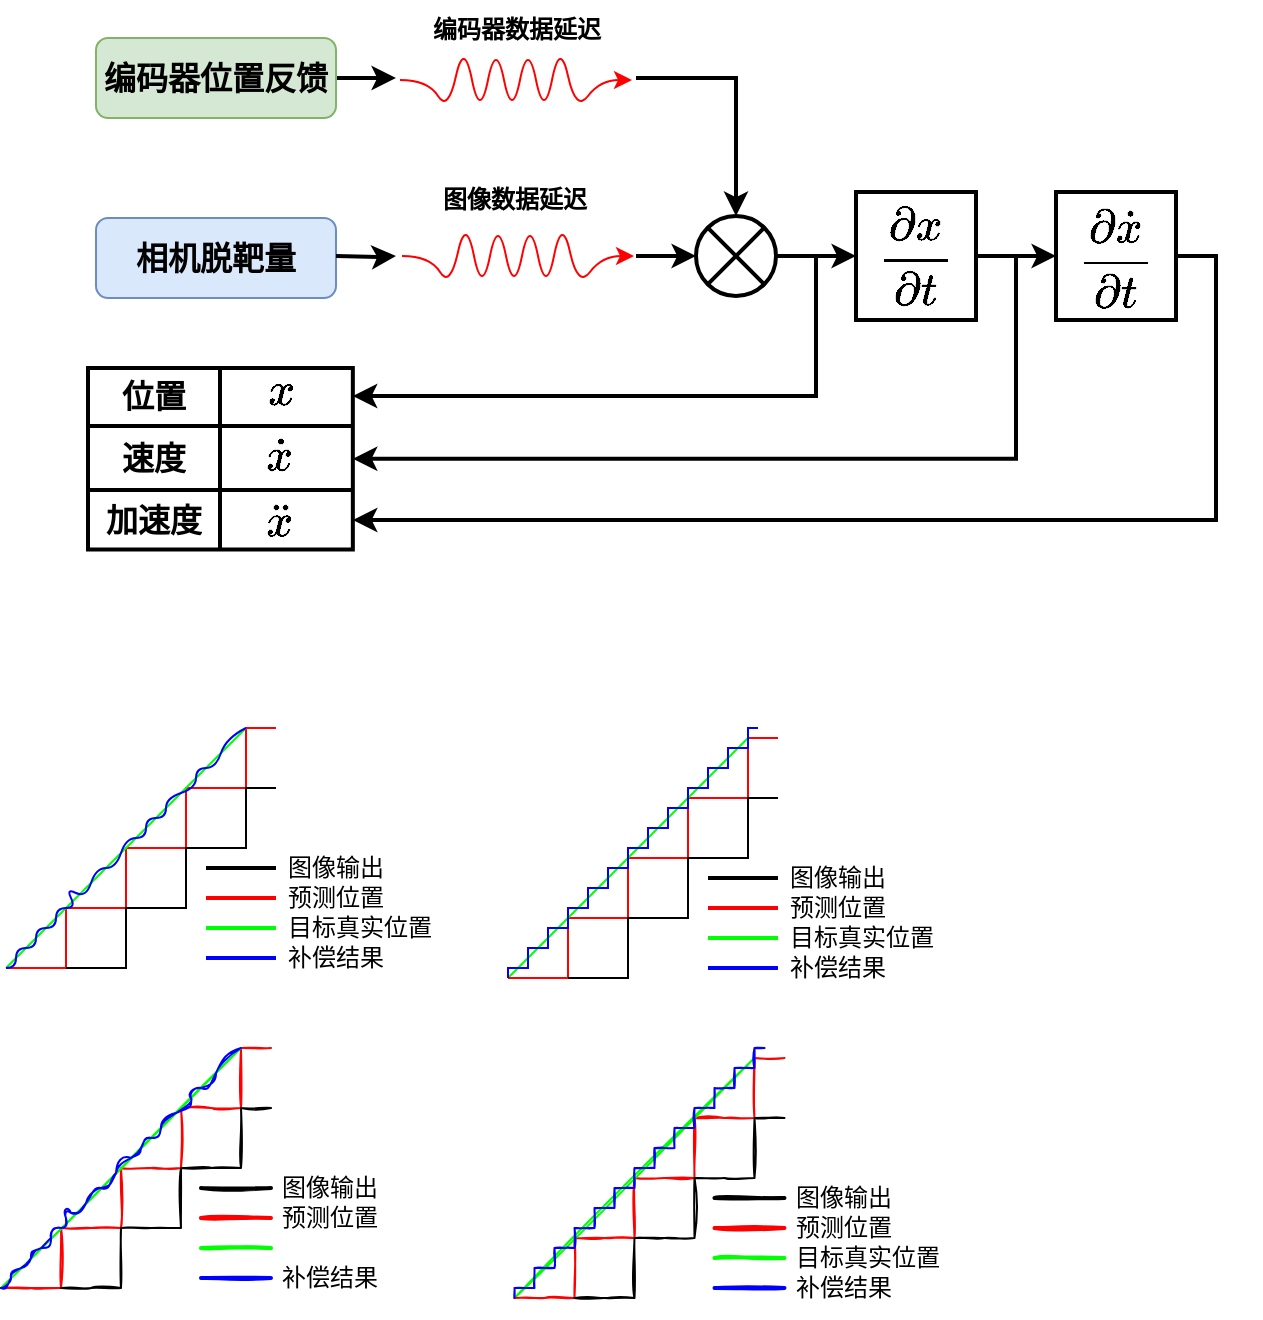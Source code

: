 <mxfile version="20.2.7" type="github" pages="2">
  <diagram id="kPWaynz6aoJH5VI-K3gA" name="第 1 页">
    <mxGraphModel dx="471" dy="319" grid="1" gridSize="5" guides="1" tooltips="1" connect="1" arrows="1" fold="1" page="1" pageScale="1" pageWidth="1169" pageHeight="827" math="1" shadow="0">
      <root>
        <mxCell id="0" />
        <mxCell id="1" parent="0" />
        <mxCell id="ETjB2wZACqDURuIevtS6-14" value="" style="verticalLabelPosition=bottom;verticalAlign=top;html=1;shape=mxgraph.flowchart.or;strokeColor=default;strokeWidth=2;" parent="1" vertex="1">
          <mxGeometry x="440" y="244" width="40" height="40" as="geometry" />
        </mxCell>
        <mxCell id="ETjB2wZACqDURuIevtS6-5" value="" style="edgeStyle=orthogonalEdgeStyle;rounded=0;orthogonalLoop=1;jettySize=auto;html=1;strokeWidth=2;exitX=1;exitY=0.5;exitDx=0;exitDy=0;" parent="1" source="ETjB2wZACqDURuIevtS6-1" edge="1">
          <mxGeometry relative="1" as="geometry">
            <mxPoint x="290" y="175" as="targetPoint" />
            <Array as="points">
              <mxPoint x="275" y="175" />
              <mxPoint x="275" y="175" />
            </Array>
          </mxGeometry>
        </mxCell>
        <mxCell id="ETjB2wZACqDURuIevtS6-1" value="编码器位置反馈" style="rounded=1;whiteSpace=wrap;html=1;fillColor=#d5e8d4;strokeColor=#82b366;fontStyle=1;fontSize=16;" parent="1" vertex="1">
          <mxGeometry x="140" y="155" width="120" height="40" as="geometry" />
        </mxCell>
        <mxCell id="ETjB2wZACqDURuIevtS6-3" value="相机脱靶量" style="rounded=1;whiteSpace=wrap;html=1;fillColor=#dae8fc;strokeColor=#6c8ebf;fontStyle=1;fontSize=16;" parent="1" vertex="1">
          <mxGeometry x="140" y="245" width="120" height="40" as="geometry" />
        </mxCell>
        <mxCell id="ETjB2wZACqDURuIevtS6-13" style="edgeStyle=orthogonalEdgeStyle;rounded=0;orthogonalLoop=1;jettySize=auto;html=1;exitX=1;exitY=0.5;exitDx=0;exitDy=0;entryX=0.5;entryY=0;entryDx=0;entryDy=0;entryPerimeter=0;strokeWidth=2;" parent="1" source="ETjB2wZACqDURuIevtS6-4" target="ETjB2wZACqDURuIevtS6-14" edge="1">
          <mxGeometry relative="1" as="geometry">
            <mxPoint x="487" y="250" as="targetPoint" />
          </mxGeometry>
        </mxCell>
        <mxCell id="ETjB2wZACqDURuIevtS6-4" value="" style="rounded=1;whiteSpace=wrap;html=1;strokeColor=none;" parent="1" vertex="1">
          <mxGeometry x="290" y="145" width="120" height="60" as="geometry" />
        </mxCell>
        <mxCell id="ETjB2wZACqDURuIevtS6-8" value="" style="curved=1;endArrow=classic;html=1;rounded=0;strokeColor=#FF0000;" parent="1" edge="1">
          <mxGeometry width="50" height="50" relative="1" as="geometry">
            <mxPoint x="292" y="176" as="sourcePoint" />
            <mxPoint x="408" y="176" as="targetPoint" />
            <Array as="points">
              <mxPoint x="306" y="176" />
              <mxPoint x="316" y="192" />
              <mxPoint x="324" y="156" />
              <mxPoint x="332" y="196" />
              <mxPoint x="340" y="156" />
              <mxPoint x="348" y="196" />
              <mxPoint x="356" y="156" />
              <mxPoint x="364" y="196" />
              <mxPoint x="372" y="156" />
              <mxPoint x="380" y="192" />
              <mxPoint x="392" y="176" />
            </Array>
          </mxGeometry>
        </mxCell>
        <mxCell id="ETjB2wZACqDURuIevtS6-10" value="" style="edgeStyle=orthogonalEdgeStyle;rounded=0;orthogonalLoop=1;jettySize=auto;html=1;strokeWidth=2;" parent="1" target="ETjB2wZACqDURuIevtS6-11" edge="1">
          <mxGeometry relative="1" as="geometry">
            <mxPoint x="260" y="264" as="sourcePoint" />
          </mxGeometry>
        </mxCell>
        <mxCell id="ETjB2wZACqDURuIevtS6-17" style="edgeStyle=orthogonalEdgeStyle;rounded=0;orthogonalLoop=1;jettySize=auto;html=1;exitX=1;exitY=0.5;exitDx=0;exitDy=0;entryX=0;entryY=0.5;entryDx=0;entryDy=0;entryPerimeter=0;strokeWidth=2;" parent="1" source="ETjB2wZACqDURuIevtS6-11" target="ETjB2wZACqDURuIevtS6-14" edge="1">
          <mxGeometry relative="1" as="geometry" />
        </mxCell>
        <mxCell id="ETjB2wZACqDURuIevtS6-11" value="" style="rounded=1;whiteSpace=wrap;html=1;strokeColor=none;" parent="1" vertex="1">
          <mxGeometry x="290" y="234" width="120" height="60" as="geometry" />
        </mxCell>
        <mxCell id="ETjB2wZACqDURuIevtS6-9" value="" style="curved=1;endArrow=classic;html=1;rounded=0;strokeColor=#FF0000;" parent="1" edge="1">
          <mxGeometry width="50" height="50" relative="1" as="geometry">
            <mxPoint x="293.0" y="264" as="sourcePoint" />
            <mxPoint x="409" y="264" as="targetPoint" />
            <Array as="points">
              <mxPoint x="307" y="264" />
              <mxPoint x="317" y="280" />
              <mxPoint x="325" y="244" />
              <mxPoint x="333" y="284" />
              <mxPoint x="341" y="244" />
              <mxPoint x="349" y="284" />
              <mxPoint x="357" y="244" />
              <mxPoint x="365" y="284" />
              <mxPoint x="373" y="244" />
              <mxPoint x="381" y="280" />
              <mxPoint x="393" y="264" />
            </Array>
          </mxGeometry>
        </mxCell>
        <mxCell id="ETjB2wZACqDURuIevtS6-23" value="" style="edgeStyle=orthogonalEdgeStyle;rounded=0;orthogonalLoop=1;jettySize=auto;html=1;fontFamily=微软雅黑;strokeWidth=2;" parent="1" source="ETjB2wZACqDURuIevtS6-14" target="ETjB2wZACqDURuIevtS6-22" edge="1">
          <mxGeometry relative="1" as="geometry" />
        </mxCell>
        <mxCell id="ETjB2wZACqDURuIevtS6-60" style="edgeStyle=orthogonalEdgeStyle;rounded=0;orthogonalLoop=1;jettySize=auto;html=1;exitX=1;exitY=0.5;exitDx=0;exitDy=0;exitPerimeter=0;entryX=1;entryY=0.5;entryDx=0;entryDy=0;fontFamily=微软雅黑;fontSize=23;strokeWidth=2;" parent="1" source="ETjB2wZACqDURuIevtS6-14" target="ETjB2wZACqDURuIevtS6-25" edge="1">
          <mxGeometry relative="1" as="geometry">
            <Array as="points">
              <mxPoint x="500" y="264" />
              <mxPoint x="500" y="334" />
              <mxPoint x="268" y="334" />
            </Array>
          </mxGeometry>
        </mxCell>
        <mxCell id="ETjB2wZACqDURuIevtS6-19" value="编码器数据延迟" style="text;html=1;resizable=0;autosize=1;align=center;verticalAlign=middle;points=[];fillColor=none;strokeColor=none;rounded=0;fontFamily=微软雅黑;fontStyle=1" parent="1" vertex="1">
          <mxGeometry x="297.5" y="136" width="105" height="30" as="geometry" />
        </mxCell>
        <mxCell id="ETjB2wZACqDURuIevtS6-21" value="图像数据延迟" style="text;html=1;resizable=0;autosize=1;align=center;verticalAlign=middle;points=[];fillColor=none;strokeColor=none;rounded=0;fontFamily=微软雅黑;fontStyle=1" parent="1" vertex="1">
          <mxGeometry x="301" y="221" width="95" height="30" as="geometry" />
        </mxCell>
        <mxCell id="ETjB2wZACqDURuIevtS6-43" value="" style="edgeStyle=orthogonalEdgeStyle;rounded=0;orthogonalLoop=1;jettySize=auto;html=1;fontFamily=微软雅黑;fontSize=23;strokeWidth=2;" parent="1" source="ETjB2wZACqDURuIevtS6-22" target="ETjB2wZACqDURuIevtS6-42" edge="1">
          <mxGeometry relative="1" as="geometry" />
        </mxCell>
        <mxCell id="ETjB2wZACqDURuIevtS6-61" style="edgeStyle=orthogonalEdgeStyle;rounded=0;orthogonalLoop=1;jettySize=auto;html=1;exitX=1;exitY=0.5;exitDx=0;exitDy=0;fontFamily=微软雅黑;fontSize=23;strokeWidth=2;entryX=1;entryY=0.5;entryDx=0;entryDy=0;" parent="1" source="ETjB2wZACqDURuIevtS6-22" target="ETjB2wZACqDURuIevtS6-24" edge="1">
          <mxGeometry relative="1" as="geometry">
            <mxPoint x="310" y="360" as="targetPoint" />
            <Array as="points">
              <mxPoint x="600" y="264" />
              <mxPoint x="600" y="365" />
            </Array>
          </mxGeometry>
        </mxCell>
        <mxCell id="ETjB2wZACqDURuIevtS6-22" value="\[\frac{{\partial x}}{{\partial t}}\]" style="whiteSpace=wrap;html=1;verticalAlign=middle;fontSize=23;fontFamily=Times New Roman;fontStyle=1;strokeWidth=2;" parent="1" vertex="1">
          <mxGeometry x="520" y="232" width="60" height="64" as="geometry" />
        </mxCell>
        <mxCell id="ETjB2wZACqDURuIevtS6-58" style="edgeStyle=orthogonalEdgeStyle;rounded=0;orthogonalLoop=1;jettySize=auto;html=1;exitX=1;exitY=0.5;exitDx=0;exitDy=0;fontFamily=微软雅黑;fontSize=23;strokeWidth=2;entryX=1;entryY=0.5;entryDx=0;entryDy=0;" parent="1" source="ETjB2wZACqDURuIevtS6-42" target="ETjB2wZACqDURuIevtS6-33" edge="1">
          <mxGeometry relative="1" as="geometry">
            <mxPoint x="365" y="470" as="targetPoint" />
          </mxGeometry>
        </mxCell>
        <mxCell id="ETjB2wZACqDURuIevtS6-42" value="\[\frac{{\partial \dot x}}{{\partial t}}\]" style="rounded=0;whiteSpace=wrap;html=1;fontSize=23;fontFamily=Times New Roman;fontStyle=1;strokeWidth=2;" parent="1" vertex="1">
          <mxGeometry x="620" y="232" width="60" height="64" as="geometry" />
        </mxCell>
        <mxCell id="ETjB2wZACqDURuIevtS6-63" value="" style="group;strokeWidth=1;strokeColor=none;" parent="1" vertex="1" connectable="0">
          <mxGeometry x="440" y="244" width="40" height="40" as="geometry" />
        </mxCell>
        <mxCell id="ETjB2wZACqDURuIevtS6-15" value="" style="shape=image;html=1;verticalAlign=top;verticalLabelPosition=bottom;labelBackgroundColor=#ffffff;imageAspect=0;aspect=fixed;image=https://cdn3.iconfinder.com/data/icons/user-interface-169/32/plus-128.png;strokeColor=default;" parent="ETjB2wZACqDURuIevtS6-63" vertex="1">
          <mxGeometry x="10" width="20" height="20" as="geometry" />
        </mxCell>
        <mxCell id="ETjB2wZACqDURuIevtS6-16" value="" style="shape=image;html=1;verticalAlign=top;verticalLabelPosition=bottom;labelBackgroundColor=#ffffff;imageAspect=0;aspect=fixed;image=https://cdn3.iconfinder.com/data/icons/user-interface-169/32/plus-128.png;strokeColor=default;" parent="ETjB2wZACqDURuIevtS6-63" vertex="1">
          <mxGeometry y="10" width="20" height="20" as="geometry" />
        </mxCell>
        <mxCell id="ETjB2wZACqDURuIevtS6-24" value="" style="shape=table;whiteSpace=wrap;startSize=0;container=1;collapsible=0;childLayout=tableLayout;fontFamily=微软雅黑;fontSize=16;strokeColor=default;html=1;strokeWidth=2;" parent="1" vertex="1">
          <mxGeometry x="136" y="319.995" width="132.427" height="90.728" as="geometry" />
        </mxCell>
        <mxCell id="ETjB2wZACqDURuIevtS6-25" value="" style="shape=tableRow;horizontal=0;startSize=0;swimlaneHead=0;swimlaneBody=0;top=0;left=0;bottom=0;right=0;collapsible=0;dropTarget=0;fillColor=none;points=[[0,0.5],[1,0.5]];portConstraint=eastwest;fontFamily=Times New Roman;fontSize=23;strokeColor=default;" parent="ETjB2wZACqDURuIevtS6-24" vertex="1">
          <mxGeometry width="132.427" height="29" as="geometry" />
        </mxCell>
        <mxCell id="ETjB2wZACqDURuIevtS6-26" value="位置" style="shape=partialRectangle;html=1;whiteSpace=wrap;connectable=0;fillColor=none;top=0;left=0;bottom=0;right=0;overflow=hidden;fontFamily=Times New Roman;fontSize=16;strokeColor=default;fontStyle=1" parent="ETjB2wZACqDURuIevtS6-25" vertex="1">
          <mxGeometry width="66" height="29" as="geometry">
            <mxRectangle width="66" height="29" as="alternateBounds" />
          </mxGeometry>
        </mxCell>
        <mxCell id="ETjB2wZACqDURuIevtS6-27" value="" style="shape=partialRectangle;html=1;whiteSpace=wrap;connectable=0;fillColor=none;top=0;left=0;bottom=0;right=0;overflow=hidden;fontFamily=Times New Roman;fontSize=16;strokeColor=default;verticalAlign=middle;labelPosition=center;verticalLabelPosition=middle;align=center;" parent="ETjB2wZACqDURuIevtS6-25" vertex="1">
          <mxGeometry x="66" width="66" height="29" as="geometry">
            <mxRectangle width="66" height="29" as="alternateBounds" />
          </mxGeometry>
        </mxCell>
        <mxCell id="ETjB2wZACqDURuIevtS6-29" value="" style="shape=tableRow;horizontal=0;startSize=0;swimlaneHead=0;swimlaneBody=0;top=0;left=0;bottom=0;right=0;collapsible=0;dropTarget=0;fillColor=none;points=[[0,0.5],[1,0.5]];portConstraint=eastwest;fontFamily=Times New Roman;fontSize=23;strokeColor=default;" parent="ETjB2wZACqDURuIevtS6-24" vertex="1">
          <mxGeometry y="29" width="132.427" height="32" as="geometry" />
        </mxCell>
        <mxCell id="ETjB2wZACqDURuIevtS6-30" value="&lt;b&gt;速度&lt;/b&gt;" style="shape=partialRectangle;html=1;whiteSpace=wrap;connectable=0;fillColor=none;top=0;left=0;bottom=0;right=0;overflow=hidden;fontFamily=Times New Roman;fontSize=16;strokeColor=default;" parent="ETjB2wZACqDURuIevtS6-29" vertex="1">
          <mxGeometry width="66" height="32" as="geometry">
            <mxRectangle width="66" height="32" as="alternateBounds" />
          </mxGeometry>
        </mxCell>
        <mxCell id="ETjB2wZACqDURuIevtS6-31" value="" style="shape=partialRectangle;html=1;whiteSpace=wrap;connectable=0;fillColor=none;top=0;left=0;bottom=0;right=0;overflow=hidden;fontFamily=Times New Roman;fontSize=23;strokeColor=default;" parent="ETjB2wZACqDURuIevtS6-29" vertex="1">
          <mxGeometry x="66" width="66" height="32" as="geometry">
            <mxRectangle width="66" height="32" as="alternateBounds" />
          </mxGeometry>
        </mxCell>
        <mxCell id="ETjB2wZACqDURuIevtS6-33" value="" style="shape=tableRow;horizontal=0;startSize=0;swimlaneHead=0;swimlaneBody=0;top=0;left=0;bottom=0;right=0;collapsible=0;dropTarget=0;fillColor=none;points=[[0,0.5],[1,0.5]];portConstraint=eastwest;fontFamily=Times New Roman;fontSize=23;strokeColor=default;" parent="ETjB2wZACqDURuIevtS6-24" vertex="1">
          <mxGeometry y="61" width="132.427" height="30" as="geometry" />
        </mxCell>
        <mxCell id="ETjB2wZACqDURuIevtS6-34" value="&lt;b&gt;加速度&lt;/b&gt;" style="shape=partialRectangle;html=1;whiteSpace=wrap;connectable=0;fillColor=none;top=0;left=0;bottom=0;right=0;overflow=hidden;fontFamily=Times New Roman;fontSize=16;strokeColor=default;" parent="ETjB2wZACqDURuIevtS6-33" vertex="1">
          <mxGeometry width="66" height="30" as="geometry">
            <mxRectangle width="66" height="30" as="alternateBounds" />
          </mxGeometry>
        </mxCell>
        <mxCell id="ETjB2wZACqDURuIevtS6-35" value="" style="shape=partialRectangle;html=1;whiteSpace=wrap;connectable=0;fillColor=none;top=0;left=0;bottom=0;right=0;overflow=hidden;fontFamily=Times New Roman;fontSize=23;strokeColor=default;" parent="ETjB2wZACqDURuIevtS6-33" vertex="1">
          <mxGeometry x="66" width="66" height="30" as="geometry">
            <mxRectangle width="66" height="30" as="alternateBounds" />
          </mxGeometry>
        </mxCell>
        <mxCell id="ETjB2wZACqDURuIevtS6-41" value="&lt;span style=&quot;font-family: &amp;quot;Times New Roman&amp;quot;;&quot;&gt;\[\ddot x\]&lt;/span&gt;" style="text;html=1;resizable=0;autosize=1;align=center;verticalAlign=middle;points=[];fillColor=none;strokeColor=none;rounded=0;fontFamily=微软雅黑;fontSize=23;" parent="1" vertex="1">
          <mxGeometry x="175" y="375" width="112" height="41" as="geometry" />
        </mxCell>
        <mxCell id="ETjB2wZACqDURuIevtS6-51" value="&lt;span style=&quot;font-family: &amp;quot;Times New Roman&amp;quot;; font-size: 23px;&quot;&gt;\[\dot x\]&lt;/span&gt;" style="text;html=1;resizable=0;autosize=1;align=center;verticalAlign=middle;points=[];fillColor=none;strokeColor=none;rounded=0;fontFamily=微软雅黑;fontSize=16;" parent="1" vertex="1">
          <mxGeometry x="181" y="343" width="100" height="41" as="geometry" />
        </mxCell>
        <mxCell id="ETjB2wZACqDURuIevtS6-52" value="&lt;span style=&quot;font-family: &amp;quot;Times New Roman&amp;quot;;&quot;&gt;&lt;font style=&quot;font-size: 23px;&quot;&gt;\[x\]&lt;/font&gt;&lt;/span&gt;" style="text;html=1;resizable=0;autosize=1;align=center;verticalAlign=middle;points=[];fillColor=none;strokeColor=none;rounded=0;fontFamily=微软雅黑;fontSize=16;" parent="1" vertex="1">
          <mxGeometry x="202" y="310" width="59" height="41" as="geometry" />
        </mxCell>
        <mxCell id="vC1XYgTzlCAW_7n_ZLrN-1" value="" style="pointerEvents=1;verticalLabelPosition=bottom;shadow=0;dashed=0;align=center;html=1;verticalAlign=top;shape=mxgraph.electrical.waveforms.step_1;strokeColor=#FF0000;" parent="1" vertex="1">
          <mxGeometry x="110" y="590" width="30" height="30" as="geometry" />
        </mxCell>
        <mxCell id="vC1XYgTzlCAW_7n_ZLrN-2" value="" style="pointerEvents=1;verticalLabelPosition=bottom;shadow=0;dashed=0;align=center;html=1;verticalAlign=top;shape=mxgraph.electrical.waveforms.step_1;fillColor=none;strokeColor=#FF0000;" parent="1" vertex="1">
          <mxGeometry x="140" y="560" width="30" height="30" as="geometry" />
        </mxCell>
        <mxCell id="vC1XYgTzlCAW_7n_ZLrN-3" value="" style="pointerEvents=1;verticalLabelPosition=bottom;shadow=0;dashed=0;align=center;html=1;verticalAlign=top;shape=mxgraph.electrical.waveforms.step_1;fillColor=none;strokeColor=#FF0000;" parent="1" vertex="1">
          <mxGeometry x="170" y="530" width="30" height="30" as="geometry" />
        </mxCell>
        <mxCell id="vC1XYgTzlCAW_7n_ZLrN-5" value="" style="pointerEvents=1;verticalLabelPosition=bottom;shadow=0;dashed=0;align=center;html=1;verticalAlign=top;shape=mxgraph.electrical.waveforms.step_1;fillColor=none;strokeColor=#FF0000;" parent="1" vertex="1">
          <mxGeometry x="200" y="500" width="30" height="30" as="geometry" />
        </mxCell>
        <mxCell id="vC1XYgTzlCAW_7n_ZLrN-6" value="" style="endArrow=none;html=1;rounded=0;strokeColor=#00FF00;" parent="1" edge="1">
          <mxGeometry width="50" height="50" relative="1" as="geometry">
            <mxPoint x="95" y="620" as="sourcePoint" />
            <mxPoint x="215" y="500" as="targetPoint" />
          </mxGeometry>
        </mxCell>
        <mxCell id="vC1XYgTzlCAW_7n_ZLrN-8" value="" style="endArrow=none;html=1;rounded=0;strokeColor=#FF0000;" parent="1" edge="1">
          <mxGeometry width="50" height="50" relative="1" as="geometry">
            <mxPoint x="110" y="620" as="sourcePoint" />
            <mxPoint x="95" y="620" as="targetPoint" />
          </mxGeometry>
        </mxCell>
        <mxCell id="vC1XYgTzlCAW_7n_ZLrN-13" value="" style="pointerEvents=1;verticalLabelPosition=bottom;shadow=0;dashed=0;align=center;html=1;verticalAlign=top;shape=mxgraph.electrical.waveforms.step_1;strokeColor=#000000;" parent="1" vertex="1">
          <mxGeometry x="140" y="590" width="30" height="30" as="geometry" />
        </mxCell>
        <mxCell id="vC1XYgTzlCAW_7n_ZLrN-14" value="" style="pointerEvents=1;verticalLabelPosition=bottom;shadow=0;dashed=0;align=center;html=1;verticalAlign=top;shape=mxgraph.electrical.waveforms.step_1;fillColor=none;strokeColor=#000000;" parent="1" vertex="1">
          <mxGeometry x="170" y="560" width="30" height="30" as="geometry" />
        </mxCell>
        <mxCell id="vC1XYgTzlCAW_7n_ZLrN-15" value="" style="pointerEvents=1;verticalLabelPosition=bottom;shadow=0;dashed=0;align=center;html=1;verticalAlign=top;shape=mxgraph.electrical.waveforms.step_1;fillColor=none;strokeColor=#000000;" parent="1" vertex="1">
          <mxGeometry x="200" y="530" width="30" height="30" as="geometry" />
        </mxCell>
        <mxCell id="vC1XYgTzlCAW_7n_ZLrN-17" value="" style="endArrow=none;html=1;rounded=0;strokeColor=#000000;" parent="1" edge="1">
          <mxGeometry width="50" height="50" relative="1" as="geometry">
            <mxPoint x="140.0" y="620" as="sourcePoint" />
            <mxPoint x="125.0" y="620" as="targetPoint" />
          </mxGeometry>
        </mxCell>
        <mxCell id="vC1XYgTzlCAW_7n_ZLrN-28" value="" style="group" parent="1" vertex="1" connectable="0">
          <mxGeometry x="195" y="555" width="133.5" height="75" as="geometry" />
        </mxCell>
        <mxCell id="vC1XYgTzlCAW_7n_ZLrN-19" value="" style="line;strokeWidth=2;html=1;fillColor=none;" parent="vC1XYgTzlCAW_7n_ZLrN-28" vertex="1">
          <mxGeometry y="10" width="35" height="10" as="geometry" />
        </mxCell>
        <mxCell id="vC1XYgTzlCAW_7n_ZLrN-20" value="图像输出" style="text;html=1;resizable=0;autosize=1;align=left;verticalAlign=middle;points=[];fillColor=none;strokeColor=none;rounded=0;" parent="vC1XYgTzlCAW_7n_ZLrN-28" vertex="1">
          <mxGeometry x="38.5" width="70" height="30" as="geometry" />
        </mxCell>
        <mxCell id="vC1XYgTzlCAW_7n_ZLrN-21" value="" style="line;strokeWidth=2;html=1;fillColor=none;strokeColor=#FF0000;" parent="vC1XYgTzlCAW_7n_ZLrN-28" vertex="1">
          <mxGeometry y="25" width="35" height="10" as="geometry" />
        </mxCell>
        <mxCell id="vC1XYgTzlCAW_7n_ZLrN-22" value="预测位置" style="text;html=1;resizable=0;autosize=1;align=left;verticalAlign=middle;points=[];fillColor=none;strokeColor=none;rounded=0;" parent="vC1XYgTzlCAW_7n_ZLrN-28" vertex="1">
          <mxGeometry x="38.5" y="15" width="70" height="30" as="geometry" />
        </mxCell>
        <mxCell id="vC1XYgTzlCAW_7n_ZLrN-23" value="" style="line;strokeWidth=2;html=1;fillColor=none;strokeColor=#00FF00;" parent="vC1XYgTzlCAW_7n_ZLrN-28" vertex="1">
          <mxGeometry y="40" width="35" height="10" as="geometry" />
        </mxCell>
        <mxCell id="vC1XYgTzlCAW_7n_ZLrN-24" value="目标真实位置" style="text;html=1;resizable=0;autosize=1;align=left;verticalAlign=middle;points=[];fillColor=none;strokeColor=none;rounded=0;" parent="vC1XYgTzlCAW_7n_ZLrN-28" vertex="1">
          <mxGeometry x="38.5" y="30" width="95" height="30" as="geometry" />
        </mxCell>
        <mxCell id="vC1XYgTzlCAW_7n_ZLrN-25" value="" style="line;strokeWidth=2;html=1;fillColor=none;strokeColor=#0000FF;" parent="vC1XYgTzlCAW_7n_ZLrN-28" vertex="1">
          <mxGeometry y="55" width="35" height="10" as="geometry" />
        </mxCell>
        <mxCell id="vC1XYgTzlCAW_7n_ZLrN-26" value="补偿结果" style="text;html=1;resizable=0;autosize=1;align=left;verticalAlign=middle;points=[];fillColor=none;strokeColor=none;rounded=0;" parent="vC1XYgTzlCAW_7n_ZLrN-28" vertex="1">
          <mxGeometry x="38.5" y="45" width="70" height="30" as="geometry" />
        </mxCell>
        <mxCell id="vC1XYgTzlCAW_7n_ZLrN-29" value="" style="curved=1;endArrow=none;html=1;rounded=0;strokeColor=#0000FF;endFill=0;" parent="1" edge="1">
          <mxGeometry width="50" height="50" relative="1" as="geometry">
            <mxPoint x="95.0" y="620" as="sourcePoint" />
            <mxPoint x="215" y="500" as="targetPoint" />
            <Array as="points">
              <mxPoint x="100" y="620" />
              <mxPoint x="100" y="610" />
              <mxPoint x="110" y="610" />
              <mxPoint x="110" y="600" />
              <mxPoint x="120" y="600" />
              <mxPoint x="120" y="590" />
              <mxPoint x="130" y="590" />
              <mxPoint x="125" y="580" />
              <mxPoint x="135" y="585" />
              <mxPoint x="140" y="570" />
              <mxPoint x="150" y="570" />
              <mxPoint x="155" y="555" />
              <mxPoint x="165" y="555" />
              <mxPoint x="165" y="545" />
              <mxPoint x="175" y="545" />
              <mxPoint x="175" y="535" />
              <mxPoint x="190" y="530" />
              <mxPoint x="190" y="520" />
              <mxPoint x="200" y="520" />
              <mxPoint x="205" y="505" />
            </Array>
          </mxGeometry>
        </mxCell>
        <mxCell id="vC1XYgTzlCAW_7n_ZLrN-31" value="" style="pointerEvents=1;verticalLabelPosition=bottom;shadow=0;dashed=0;align=center;html=1;verticalAlign=top;shape=mxgraph.electrical.waveforms.step_1;strokeColor=#FF0000;" parent="1" vertex="1">
          <mxGeometry x="361" y="595" width="30" height="30" as="geometry" />
        </mxCell>
        <mxCell id="vC1XYgTzlCAW_7n_ZLrN-32" value="" style="pointerEvents=1;verticalLabelPosition=bottom;shadow=0;dashed=0;align=center;html=1;verticalAlign=top;shape=mxgraph.electrical.waveforms.step_1;fillColor=none;strokeColor=#FF0000;" parent="1" vertex="1">
          <mxGeometry x="391" y="565" width="30" height="30" as="geometry" />
        </mxCell>
        <mxCell id="vC1XYgTzlCAW_7n_ZLrN-33" value="" style="pointerEvents=1;verticalLabelPosition=bottom;shadow=0;dashed=0;align=center;html=1;verticalAlign=top;shape=mxgraph.electrical.waveforms.step_1;fillColor=none;strokeColor=#FF0000;" parent="1" vertex="1">
          <mxGeometry x="421" y="535" width="30" height="30" as="geometry" />
        </mxCell>
        <mxCell id="vC1XYgTzlCAW_7n_ZLrN-34" value="" style="pointerEvents=1;verticalLabelPosition=bottom;shadow=0;dashed=0;align=center;html=1;verticalAlign=top;shape=mxgraph.electrical.waveforms.step_1;fillColor=none;strokeColor=#FF0000;" parent="1" vertex="1">
          <mxGeometry x="451" y="505" width="30" height="30" as="geometry" />
        </mxCell>
        <mxCell id="vC1XYgTzlCAW_7n_ZLrN-35" value="" style="endArrow=none;html=1;rounded=0;strokeColor=#00FF00;" parent="1" edge="1">
          <mxGeometry width="50" height="50" relative="1" as="geometry">
            <mxPoint x="346" y="625.0" as="sourcePoint" />
            <mxPoint x="466" y="505.0" as="targetPoint" />
          </mxGeometry>
        </mxCell>
        <mxCell id="vC1XYgTzlCAW_7n_ZLrN-36" value="" style="endArrow=none;html=1;rounded=0;strokeColor=#FF0000;" parent="1" edge="1">
          <mxGeometry width="50" height="50" relative="1" as="geometry">
            <mxPoint x="361" y="625.0" as="sourcePoint" />
            <mxPoint x="346" y="625.0" as="targetPoint" />
          </mxGeometry>
        </mxCell>
        <mxCell id="vC1XYgTzlCAW_7n_ZLrN-37" value="" style="pointerEvents=1;verticalLabelPosition=bottom;shadow=0;dashed=0;align=center;html=1;verticalAlign=top;shape=mxgraph.electrical.waveforms.step_1;strokeColor=#000000;" parent="1" vertex="1">
          <mxGeometry x="391" y="595" width="30" height="30" as="geometry" />
        </mxCell>
        <mxCell id="vC1XYgTzlCAW_7n_ZLrN-38" value="" style="pointerEvents=1;verticalLabelPosition=bottom;shadow=0;dashed=0;align=center;html=1;verticalAlign=top;shape=mxgraph.electrical.waveforms.step_1;fillColor=none;strokeColor=#000000;" parent="1" vertex="1">
          <mxGeometry x="421" y="565" width="30" height="30" as="geometry" />
        </mxCell>
        <mxCell id="vC1XYgTzlCAW_7n_ZLrN-39" value="" style="pointerEvents=1;verticalLabelPosition=bottom;shadow=0;dashed=0;align=center;html=1;verticalAlign=top;shape=mxgraph.electrical.waveforms.step_1;fillColor=none;strokeColor=#000000;" parent="1" vertex="1">
          <mxGeometry x="451" y="535" width="30" height="30" as="geometry" />
        </mxCell>
        <mxCell id="vC1XYgTzlCAW_7n_ZLrN-40" value="" style="endArrow=none;html=1;rounded=0;strokeColor=#000000;" parent="1" edge="1">
          <mxGeometry width="50" height="50" relative="1" as="geometry">
            <mxPoint x="391" y="625.0" as="sourcePoint" />
            <mxPoint x="376" y="625.0" as="targetPoint" />
          </mxGeometry>
        </mxCell>
        <mxCell id="vC1XYgTzlCAW_7n_ZLrN-41" value="" style="group" parent="1" vertex="1" connectable="0">
          <mxGeometry x="446" y="560" width="133.5" height="75" as="geometry" />
        </mxCell>
        <mxCell id="vC1XYgTzlCAW_7n_ZLrN-42" value="" style="line;strokeWidth=2;html=1;fillColor=none;" parent="vC1XYgTzlCAW_7n_ZLrN-41" vertex="1">
          <mxGeometry y="10" width="35" height="10" as="geometry" />
        </mxCell>
        <mxCell id="vC1XYgTzlCAW_7n_ZLrN-43" value="图像输出" style="text;html=1;resizable=0;autosize=1;align=left;verticalAlign=middle;points=[];fillColor=none;strokeColor=none;rounded=0;" parent="vC1XYgTzlCAW_7n_ZLrN-41" vertex="1">
          <mxGeometry x="38.5" width="70" height="30" as="geometry" />
        </mxCell>
        <mxCell id="vC1XYgTzlCAW_7n_ZLrN-44" value="" style="line;strokeWidth=2;html=1;fillColor=none;strokeColor=#FF0000;" parent="vC1XYgTzlCAW_7n_ZLrN-41" vertex="1">
          <mxGeometry y="25" width="35" height="10" as="geometry" />
        </mxCell>
        <mxCell id="vC1XYgTzlCAW_7n_ZLrN-45" value="预测位置" style="text;html=1;resizable=0;autosize=1;align=left;verticalAlign=middle;points=[];fillColor=none;strokeColor=none;rounded=0;" parent="vC1XYgTzlCAW_7n_ZLrN-41" vertex="1">
          <mxGeometry x="38.5" y="15" width="70" height="30" as="geometry" />
        </mxCell>
        <mxCell id="vC1XYgTzlCAW_7n_ZLrN-46" value="" style="line;strokeWidth=2;html=1;fillColor=none;strokeColor=#00FF00;" parent="vC1XYgTzlCAW_7n_ZLrN-41" vertex="1">
          <mxGeometry y="40" width="35" height="10" as="geometry" />
        </mxCell>
        <mxCell id="vC1XYgTzlCAW_7n_ZLrN-47" value="目标真实位置" style="text;html=1;resizable=0;autosize=1;align=left;verticalAlign=middle;points=[];fillColor=none;strokeColor=none;rounded=0;" parent="vC1XYgTzlCAW_7n_ZLrN-41" vertex="1">
          <mxGeometry x="38.5" y="30" width="95" height="30" as="geometry" />
        </mxCell>
        <mxCell id="vC1XYgTzlCAW_7n_ZLrN-48" value="" style="line;strokeWidth=2;html=1;fillColor=none;strokeColor=#0000FF;" parent="vC1XYgTzlCAW_7n_ZLrN-41" vertex="1">
          <mxGeometry y="55" width="35" height="10" as="geometry" />
        </mxCell>
        <mxCell id="vC1XYgTzlCAW_7n_ZLrN-49" value="补偿结果" style="text;html=1;resizable=0;autosize=1;align=left;verticalAlign=middle;points=[];fillColor=none;strokeColor=none;rounded=0;" parent="vC1XYgTzlCAW_7n_ZLrN-41" vertex="1">
          <mxGeometry x="38.5" y="45" width="70" height="30" as="geometry" />
        </mxCell>
        <mxCell id="vC1XYgTzlCAW_7n_ZLrN-51" value="" style="pointerEvents=1;verticalLabelPosition=bottom;shadow=0;dashed=0;align=center;html=1;verticalAlign=top;shape=mxgraph.electrical.waveforms.step_1;strokeColor=#0000FF;" parent="1" vertex="1">
          <mxGeometry x="351" y="610" width="10" height="10" as="geometry" />
        </mxCell>
        <mxCell id="vC1XYgTzlCAW_7n_ZLrN-52" value="" style="pointerEvents=1;verticalLabelPosition=bottom;shadow=0;dashed=0;align=center;html=1;verticalAlign=top;shape=mxgraph.electrical.waveforms.step_1;strokeColor=#0000FF;" parent="1" vertex="1">
          <mxGeometry x="361" y="600" width="10" height="10" as="geometry" />
        </mxCell>
        <mxCell id="vC1XYgTzlCAW_7n_ZLrN-56" value="" style="pointerEvents=1;verticalLabelPosition=bottom;shadow=0;dashed=0;align=center;html=1;verticalAlign=top;shape=mxgraph.electrical.waveforms.step_1;strokeColor=#0000FF;" parent="1" vertex="1">
          <mxGeometry x="371" y="590" width="10" height="10" as="geometry" />
        </mxCell>
        <mxCell id="vC1XYgTzlCAW_7n_ZLrN-57" value="" style="pointerEvents=1;verticalLabelPosition=bottom;shadow=0;dashed=0;align=center;html=1;verticalAlign=top;shape=mxgraph.electrical.waveforms.step_1;strokeColor=#0000FF;" parent="1" vertex="1">
          <mxGeometry x="381" y="580" width="10" height="10" as="geometry" />
        </mxCell>
        <mxCell id="vC1XYgTzlCAW_7n_ZLrN-59" value="" style="endArrow=none;html=1;rounded=0;strokeColor=#0000FF;" parent="1" edge="1">
          <mxGeometry width="50" height="50" relative="1" as="geometry">
            <mxPoint x="351" y="620" as="sourcePoint" />
            <mxPoint x="346" y="625" as="targetPoint" />
            <Array as="points">
              <mxPoint x="346" y="620" />
            </Array>
          </mxGeometry>
        </mxCell>
        <mxCell id="vC1XYgTzlCAW_7n_ZLrN-60" value="" style="pointerEvents=1;verticalLabelPosition=bottom;shadow=0;dashed=0;align=center;html=1;verticalAlign=top;shape=mxgraph.electrical.waveforms.step_1;strokeColor=#0000FF;" parent="1" vertex="1">
          <mxGeometry x="391" y="570" width="10" height="10" as="geometry" />
        </mxCell>
        <mxCell id="vC1XYgTzlCAW_7n_ZLrN-62" value="" style="pointerEvents=1;verticalLabelPosition=bottom;shadow=0;dashed=0;align=center;html=1;verticalAlign=top;shape=mxgraph.electrical.waveforms.step_1;strokeColor=#0000FF;" parent="1" vertex="1">
          <mxGeometry x="401" y="560" width="10" height="10" as="geometry" />
        </mxCell>
        <mxCell id="vC1XYgTzlCAW_7n_ZLrN-63" value="" style="pointerEvents=1;verticalLabelPosition=bottom;shadow=0;dashed=0;align=center;html=1;verticalAlign=top;shape=mxgraph.electrical.waveforms.step_1;strokeColor=#0000FF;" parent="1" vertex="1">
          <mxGeometry x="411" y="550" width="10" height="10" as="geometry" />
        </mxCell>
        <mxCell id="vC1XYgTzlCAW_7n_ZLrN-64" value="" style="pointerEvents=1;verticalLabelPosition=bottom;shadow=0;dashed=0;align=center;html=1;verticalAlign=top;shape=mxgraph.electrical.waveforms.step_1;strokeColor=#0000FF;" parent="1" vertex="1">
          <mxGeometry x="421" y="540" width="10" height="10" as="geometry" />
        </mxCell>
        <mxCell id="vC1XYgTzlCAW_7n_ZLrN-65" value="" style="pointerEvents=1;verticalLabelPosition=bottom;shadow=0;dashed=0;align=center;html=1;verticalAlign=top;shape=mxgraph.electrical.waveforms.step_1;strokeColor=#0000FF;" parent="1" vertex="1">
          <mxGeometry x="431" y="530" width="10" height="10" as="geometry" />
        </mxCell>
        <mxCell id="vC1XYgTzlCAW_7n_ZLrN-66" value="" style="pointerEvents=1;verticalLabelPosition=bottom;shadow=0;dashed=0;align=center;html=1;verticalAlign=top;shape=mxgraph.electrical.waveforms.step_1;strokeColor=#0000FF;" parent="1" vertex="1">
          <mxGeometry x="441" y="520" width="10" height="10" as="geometry" />
        </mxCell>
        <mxCell id="vC1XYgTzlCAW_7n_ZLrN-67" value="" style="pointerEvents=1;verticalLabelPosition=bottom;shadow=0;dashed=0;align=center;html=1;verticalAlign=top;shape=mxgraph.electrical.waveforms.step_1;strokeColor=#0000FF;" parent="1" vertex="1">
          <mxGeometry x="451" y="510" width="10" height="10" as="geometry" />
        </mxCell>
        <mxCell id="vC1XYgTzlCAW_7n_ZLrN-68" value="" style="pointerEvents=1;verticalLabelPosition=bottom;shadow=0;dashed=0;align=center;html=1;verticalAlign=top;shape=mxgraph.electrical.waveforms.step_1;strokeColor=#0000FF;" parent="1" vertex="1">
          <mxGeometry x="461" y="500" width="10" height="10" as="geometry" />
        </mxCell>
        <mxCell id="BaFTwhTWTTAAKY7Ip-Sx-1" value="" style="pointerEvents=1;verticalLabelPosition=bottom;shadow=0;dashed=0;align=center;html=1;verticalAlign=top;shape=mxgraph.electrical.waveforms.step_1;strokeColor=#FF0000;sketch=1;" vertex="1" parent="1">
          <mxGeometry x="364.25" y="755" width="30" height="30" as="geometry" />
        </mxCell>
        <mxCell id="BaFTwhTWTTAAKY7Ip-Sx-2" value="" style="pointerEvents=1;verticalLabelPosition=bottom;shadow=0;dashed=0;align=center;html=1;verticalAlign=top;shape=mxgraph.electrical.waveforms.step_1;fillColor=none;strokeColor=#FF0000;sketch=1;" vertex="1" parent="1">
          <mxGeometry x="394.25" y="725" width="30" height="30" as="geometry" />
        </mxCell>
        <mxCell id="BaFTwhTWTTAAKY7Ip-Sx-3" value="" style="pointerEvents=1;verticalLabelPosition=bottom;shadow=0;dashed=0;align=center;html=1;verticalAlign=top;shape=mxgraph.electrical.waveforms.step_1;fillColor=none;strokeColor=#FF0000;sketch=1;" vertex="1" parent="1">
          <mxGeometry x="424.25" y="695" width="30" height="30" as="geometry" />
        </mxCell>
        <mxCell id="BaFTwhTWTTAAKY7Ip-Sx-4" value="" style="pointerEvents=1;verticalLabelPosition=bottom;shadow=0;dashed=0;align=center;html=1;verticalAlign=top;shape=mxgraph.electrical.waveforms.step_1;fillColor=none;strokeColor=#FF0000;sketch=1;" vertex="1" parent="1">
          <mxGeometry x="454.25" y="665" width="30" height="30" as="geometry" />
        </mxCell>
        <mxCell id="BaFTwhTWTTAAKY7Ip-Sx-5" value="" style="endArrow=none;html=1;rounded=0;strokeColor=#00FF00;sketch=1;" edge="1" parent="1">
          <mxGeometry width="50" height="50" relative="1" as="geometry">
            <mxPoint x="349.25" y="785" as="sourcePoint" />
            <mxPoint x="469.25" y="665" as="targetPoint" />
          </mxGeometry>
        </mxCell>
        <mxCell id="BaFTwhTWTTAAKY7Ip-Sx-6" value="" style="endArrow=none;html=1;rounded=0;strokeColor=#FF0000;sketch=1;" edge="1" parent="1">
          <mxGeometry width="50" height="50" relative="1" as="geometry">
            <mxPoint x="364.25" y="785" as="sourcePoint" />
            <mxPoint x="349.25" y="785" as="targetPoint" />
          </mxGeometry>
        </mxCell>
        <mxCell id="BaFTwhTWTTAAKY7Ip-Sx-7" value="" style="pointerEvents=1;verticalLabelPosition=bottom;shadow=0;dashed=0;align=center;html=1;verticalAlign=top;shape=mxgraph.electrical.waveforms.step_1;strokeColor=#000000;sketch=1;" vertex="1" parent="1">
          <mxGeometry x="394.25" y="755" width="30" height="30" as="geometry" />
        </mxCell>
        <mxCell id="BaFTwhTWTTAAKY7Ip-Sx-8" value="" style="pointerEvents=1;verticalLabelPosition=bottom;shadow=0;dashed=0;align=center;html=1;verticalAlign=top;shape=mxgraph.electrical.waveforms.step_1;fillColor=none;strokeColor=#000000;sketch=1;" vertex="1" parent="1">
          <mxGeometry x="424.25" y="725" width="30" height="30" as="geometry" />
        </mxCell>
        <mxCell id="BaFTwhTWTTAAKY7Ip-Sx-9" value="" style="pointerEvents=1;verticalLabelPosition=bottom;shadow=0;dashed=0;align=center;html=1;verticalAlign=top;shape=mxgraph.electrical.waveforms.step_1;fillColor=none;strokeColor=#000000;sketch=1;" vertex="1" parent="1">
          <mxGeometry x="454.25" y="695" width="30" height="30" as="geometry" />
        </mxCell>
        <mxCell id="BaFTwhTWTTAAKY7Ip-Sx-10" value="" style="endArrow=none;html=1;rounded=0;strokeColor=#000000;sketch=1;" edge="1" parent="1">
          <mxGeometry width="50" height="50" relative="1" as="geometry">
            <mxPoint x="394.25" y="785" as="sourcePoint" />
            <mxPoint x="379.25" y="785" as="targetPoint" />
          </mxGeometry>
        </mxCell>
        <mxCell id="BaFTwhTWTTAAKY7Ip-Sx-11" value="" style="group;sketch=1;" vertex="1" connectable="0" parent="1">
          <mxGeometry x="449.25" y="720" width="133.5" height="75" as="geometry" />
        </mxCell>
        <mxCell id="BaFTwhTWTTAAKY7Ip-Sx-12" value="" style="line;strokeWidth=2;html=1;fillColor=none;sketch=1;" vertex="1" parent="BaFTwhTWTTAAKY7Ip-Sx-11">
          <mxGeometry y="10" width="35" height="10" as="geometry" />
        </mxCell>
        <mxCell id="BaFTwhTWTTAAKY7Ip-Sx-13" value="图像输出" style="text;html=1;resizable=0;autosize=1;align=left;verticalAlign=middle;points=[];fillColor=none;strokeColor=none;rounded=0;sketch=1;" vertex="1" parent="BaFTwhTWTTAAKY7Ip-Sx-11">
          <mxGeometry x="38.5" width="70" height="30" as="geometry" />
        </mxCell>
        <mxCell id="BaFTwhTWTTAAKY7Ip-Sx-14" value="" style="line;strokeWidth=2;html=1;fillColor=none;strokeColor=#FF0000;sketch=1;" vertex="1" parent="BaFTwhTWTTAAKY7Ip-Sx-11">
          <mxGeometry y="25" width="35" height="10" as="geometry" />
        </mxCell>
        <mxCell id="BaFTwhTWTTAAKY7Ip-Sx-15" value="预测位置" style="text;html=1;resizable=0;autosize=1;align=left;verticalAlign=middle;points=[];fillColor=none;strokeColor=none;rounded=0;sketch=1;" vertex="1" parent="BaFTwhTWTTAAKY7Ip-Sx-11">
          <mxGeometry x="38.5" y="15" width="70" height="30" as="geometry" />
        </mxCell>
        <mxCell id="BaFTwhTWTTAAKY7Ip-Sx-16" value="" style="line;strokeWidth=2;html=1;fillColor=none;strokeColor=#00FF00;sketch=1;" vertex="1" parent="BaFTwhTWTTAAKY7Ip-Sx-11">
          <mxGeometry y="40" width="35" height="10" as="geometry" />
        </mxCell>
        <mxCell id="BaFTwhTWTTAAKY7Ip-Sx-17" value="目标真实位置" style="text;html=1;resizable=0;autosize=1;align=left;verticalAlign=middle;points=[];fillColor=none;strokeColor=none;rounded=0;sketch=1;" vertex="1" parent="BaFTwhTWTTAAKY7Ip-Sx-11">
          <mxGeometry x="38.5" y="30" width="95" height="30" as="geometry" />
        </mxCell>
        <mxCell id="BaFTwhTWTTAAKY7Ip-Sx-18" value="" style="line;strokeWidth=2;html=1;fillColor=none;strokeColor=#0000FF;sketch=1;" vertex="1" parent="BaFTwhTWTTAAKY7Ip-Sx-11">
          <mxGeometry y="55" width="35" height="10" as="geometry" />
        </mxCell>
        <mxCell id="BaFTwhTWTTAAKY7Ip-Sx-19" value="补偿结果" style="text;html=1;resizable=0;autosize=1;align=left;verticalAlign=middle;points=[];fillColor=none;strokeColor=none;rounded=0;sketch=1;" vertex="1" parent="BaFTwhTWTTAAKY7Ip-Sx-11">
          <mxGeometry x="38.5" y="45" width="70" height="30" as="geometry" />
        </mxCell>
        <mxCell id="BaFTwhTWTTAAKY7Ip-Sx-20" value="" style="pointerEvents=1;verticalLabelPosition=bottom;shadow=0;dashed=0;align=center;html=1;verticalAlign=top;shape=mxgraph.electrical.waveforms.step_1;strokeColor=#0000FF;sketch=1;" vertex="1" parent="1">
          <mxGeometry x="354.25" y="770" width="10" height="10" as="geometry" />
        </mxCell>
        <mxCell id="BaFTwhTWTTAAKY7Ip-Sx-21" value="" style="pointerEvents=1;verticalLabelPosition=bottom;shadow=0;dashed=0;align=center;html=1;verticalAlign=top;shape=mxgraph.electrical.waveforms.step_1;strokeColor=#0000FF;sketch=1;" vertex="1" parent="1">
          <mxGeometry x="364.25" y="760" width="10" height="10" as="geometry" />
        </mxCell>
        <mxCell id="BaFTwhTWTTAAKY7Ip-Sx-22" value="" style="pointerEvents=1;verticalLabelPosition=bottom;shadow=0;dashed=0;align=center;html=1;verticalAlign=top;shape=mxgraph.electrical.waveforms.step_1;strokeColor=#0000FF;sketch=1;" vertex="1" parent="1">
          <mxGeometry x="374.25" y="750" width="10" height="10" as="geometry" />
        </mxCell>
        <mxCell id="BaFTwhTWTTAAKY7Ip-Sx-23" value="" style="pointerEvents=1;verticalLabelPosition=bottom;shadow=0;dashed=0;align=center;html=1;verticalAlign=top;shape=mxgraph.electrical.waveforms.step_1;strokeColor=#0000FF;sketch=1;" vertex="1" parent="1">
          <mxGeometry x="384.25" y="740" width="10" height="10" as="geometry" />
        </mxCell>
        <mxCell id="BaFTwhTWTTAAKY7Ip-Sx-24" value="" style="endArrow=none;html=1;rounded=0;strokeColor=#0000FF;sketch=1;" edge="1" parent="1">
          <mxGeometry width="50" height="50" relative="1" as="geometry">
            <mxPoint x="354.25" y="780" as="sourcePoint" />
            <mxPoint x="349.25" y="785" as="targetPoint" />
            <Array as="points">
              <mxPoint x="349.25" y="780" />
            </Array>
          </mxGeometry>
        </mxCell>
        <mxCell id="BaFTwhTWTTAAKY7Ip-Sx-25" value="" style="pointerEvents=1;verticalLabelPosition=bottom;shadow=0;dashed=0;align=center;html=1;verticalAlign=top;shape=mxgraph.electrical.waveforms.step_1;strokeColor=#0000FF;sketch=1;" vertex="1" parent="1">
          <mxGeometry x="394.25" y="730" width="10" height="10" as="geometry" />
        </mxCell>
        <mxCell id="BaFTwhTWTTAAKY7Ip-Sx-26" value="" style="pointerEvents=1;verticalLabelPosition=bottom;shadow=0;dashed=0;align=center;html=1;verticalAlign=top;shape=mxgraph.electrical.waveforms.step_1;strokeColor=#0000FF;sketch=1;" vertex="1" parent="1">
          <mxGeometry x="404.25" y="720" width="10" height="10" as="geometry" />
        </mxCell>
        <mxCell id="BaFTwhTWTTAAKY7Ip-Sx-27" value="" style="pointerEvents=1;verticalLabelPosition=bottom;shadow=0;dashed=0;align=center;html=1;verticalAlign=top;shape=mxgraph.electrical.waveforms.step_1;strokeColor=#0000FF;sketch=1;" vertex="1" parent="1">
          <mxGeometry x="414.25" y="710" width="10" height="10" as="geometry" />
        </mxCell>
        <mxCell id="BaFTwhTWTTAAKY7Ip-Sx-28" value="" style="pointerEvents=1;verticalLabelPosition=bottom;shadow=0;dashed=0;align=center;html=1;verticalAlign=top;shape=mxgraph.electrical.waveforms.step_1;strokeColor=#0000FF;sketch=1;" vertex="1" parent="1">
          <mxGeometry x="424.25" y="700" width="10" height="10" as="geometry" />
        </mxCell>
        <mxCell id="BaFTwhTWTTAAKY7Ip-Sx-29" value="" style="pointerEvents=1;verticalLabelPosition=bottom;shadow=0;dashed=0;align=center;html=1;verticalAlign=top;shape=mxgraph.electrical.waveforms.step_1;strokeColor=#0000FF;sketch=1;" vertex="1" parent="1">
          <mxGeometry x="434.25" y="690" width="10" height="10" as="geometry" />
        </mxCell>
        <mxCell id="BaFTwhTWTTAAKY7Ip-Sx-30" value="" style="pointerEvents=1;verticalLabelPosition=bottom;shadow=0;dashed=0;align=center;html=1;verticalAlign=top;shape=mxgraph.electrical.waveforms.step_1;strokeColor=#0000FF;sketch=1;" vertex="1" parent="1">
          <mxGeometry x="444.25" y="680" width="10" height="10" as="geometry" />
        </mxCell>
        <mxCell id="BaFTwhTWTTAAKY7Ip-Sx-31" value="" style="pointerEvents=1;verticalLabelPosition=bottom;shadow=0;dashed=0;align=center;html=1;verticalAlign=top;shape=mxgraph.electrical.waveforms.step_1;strokeColor=#0000FF;sketch=1;" vertex="1" parent="1">
          <mxGeometry x="454.25" y="670" width="10" height="10" as="geometry" />
        </mxCell>
        <mxCell id="BaFTwhTWTTAAKY7Ip-Sx-32" value="" style="pointerEvents=1;verticalLabelPosition=bottom;shadow=0;dashed=0;align=center;html=1;verticalAlign=top;shape=mxgraph.electrical.waveforms.step_1;strokeColor=#0000FF;sketch=1;" vertex="1" parent="1">
          <mxGeometry x="464.25" y="660" width="10" height="10" as="geometry" />
        </mxCell>
        <mxCell id="BaFTwhTWTTAAKY7Ip-Sx-33" value="" style="pointerEvents=1;verticalLabelPosition=bottom;shadow=0;dashed=0;align=center;html=1;verticalAlign=top;shape=mxgraph.electrical.waveforms.step_1;strokeColor=#FF0000;sketch=1;" vertex="1" parent="1">
          <mxGeometry x="107.5" y="750" width="30" height="30" as="geometry" />
        </mxCell>
        <mxCell id="BaFTwhTWTTAAKY7Ip-Sx-34" value="" style="pointerEvents=1;verticalLabelPosition=bottom;shadow=0;dashed=0;align=center;html=1;verticalAlign=top;shape=mxgraph.electrical.waveforms.step_1;fillColor=none;strokeColor=#FF0000;sketch=1;" vertex="1" parent="1">
          <mxGeometry x="137.5" y="720" width="30" height="30" as="geometry" />
        </mxCell>
        <mxCell id="BaFTwhTWTTAAKY7Ip-Sx-35" value="" style="pointerEvents=1;verticalLabelPosition=bottom;shadow=0;dashed=0;align=center;html=1;verticalAlign=top;shape=mxgraph.electrical.waveforms.step_1;fillColor=none;strokeColor=#FF0000;sketch=1;" vertex="1" parent="1">
          <mxGeometry x="167.5" y="690" width="30" height="30" as="geometry" />
        </mxCell>
        <mxCell id="BaFTwhTWTTAAKY7Ip-Sx-36" value="" style="pointerEvents=1;verticalLabelPosition=bottom;shadow=0;dashed=0;align=center;html=1;verticalAlign=top;shape=mxgraph.electrical.waveforms.step_1;fillColor=none;strokeColor=#FF0000;sketch=1;" vertex="1" parent="1">
          <mxGeometry x="197.5" y="660" width="30" height="30" as="geometry" />
        </mxCell>
        <mxCell id="BaFTwhTWTTAAKY7Ip-Sx-37" value="" style="endArrow=none;html=1;rounded=0;strokeColor=#00FF00;sketch=1;" edge="1" parent="1">
          <mxGeometry width="50" height="50" relative="1" as="geometry">
            <mxPoint x="92.5" y="780" as="sourcePoint" />
            <mxPoint x="212.5" y="660" as="targetPoint" />
          </mxGeometry>
        </mxCell>
        <mxCell id="BaFTwhTWTTAAKY7Ip-Sx-38" value="" style="endArrow=none;html=1;rounded=0;strokeColor=#FF0000;sketch=1;" edge="1" parent="1">
          <mxGeometry width="50" height="50" relative="1" as="geometry">
            <mxPoint x="107.5" y="780" as="sourcePoint" />
            <mxPoint x="92.5" y="780" as="targetPoint" />
          </mxGeometry>
        </mxCell>
        <mxCell id="BaFTwhTWTTAAKY7Ip-Sx-39" value="" style="pointerEvents=1;verticalLabelPosition=bottom;shadow=0;dashed=0;align=center;html=1;verticalAlign=top;shape=mxgraph.electrical.waveforms.step_1;strokeColor=#000000;sketch=1;" vertex="1" parent="1">
          <mxGeometry x="137.5" y="750" width="30" height="30" as="geometry" />
        </mxCell>
        <mxCell id="BaFTwhTWTTAAKY7Ip-Sx-40" value="" style="pointerEvents=1;verticalLabelPosition=bottom;shadow=0;dashed=0;align=center;html=1;verticalAlign=top;shape=mxgraph.electrical.waveforms.step_1;fillColor=none;strokeColor=#000000;sketch=1;" vertex="1" parent="1">
          <mxGeometry x="167.5" y="720" width="30" height="30" as="geometry" />
        </mxCell>
        <mxCell id="BaFTwhTWTTAAKY7Ip-Sx-41" value="" style="pointerEvents=1;verticalLabelPosition=bottom;shadow=0;dashed=0;align=center;html=1;verticalAlign=top;shape=mxgraph.electrical.waveforms.step_1;fillColor=none;strokeColor=#000000;sketch=1;" vertex="1" parent="1">
          <mxGeometry x="197.5" y="690" width="30" height="30" as="geometry" />
        </mxCell>
        <mxCell id="BaFTwhTWTTAAKY7Ip-Sx-42" value="" style="endArrow=none;html=1;rounded=0;strokeColor=#000000;sketch=1;" edge="1" parent="1">
          <mxGeometry width="50" height="50" relative="1" as="geometry">
            <mxPoint x="137.5" y="780" as="sourcePoint" />
            <mxPoint x="122.5" y="780" as="targetPoint" />
          </mxGeometry>
        </mxCell>
        <mxCell id="BaFTwhTWTTAAKY7Ip-Sx-43" value="" style="line;strokeWidth=2;html=1;fillColor=none;sketch=1;" vertex="1" parent="1">
          <mxGeometry x="192.5" y="725" width="35" height="10" as="geometry" />
        </mxCell>
        <mxCell id="BaFTwhTWTTAAKY7Ip-Sx-44" value="图像输出" style="text;html=1;resizable=0;autosize=1;align=left;verticalAlign=middle;points=[];fillColor=none;strokeColor=none;rounded=0;sketch=1;" vertex="1" parent="1">
          <mxGeometry x="231" y="715" width="70" height="30" as="geometry" />
        </mxCell>
        <mxCell id="BaFTwhTWTTAAKY7Ip-Sx-45" value="" style="line;strokeWidth=2;html=1;fillColor=none;strokeColor=#FF0000;sketch=1;" vertex="1" parent="1">
          <mxGeometry x="192.5" y="740" width="35" height="10" as="geometry" />
        </mxCell>
        <mxCell id="BaFTwhTWTTAAKY7Ip-Sx-46" value="预测位置" style="text;html=1;resizable=0;autosize=1;align=left;verticalAlign=middle;points=[];fillColor=none;strokeColor=none;rounded=0;sketch=1;" vertex="1" parent="1">
          <mxGeometry x="231" y="730" width="70" height="30" as="geometry" />
        </mxCell>
        <mxCell id="BaFTwhTWTTAAKY7Ip-Sx-47" value="" style="line;strokeWidth=2;html=1;fillColor=none;strokeColor=#00FF00;sketch=1;" vertex="1" parent="1">
          <mxGeometry x="192.5" y="755" width="35" height="10" as="geometry" />
        </mxCell>
        <mxCell id="BaFTwhTWTTAAKY7Ip-Sx-48" value="" style="line;strokeWidth=2;html=1;fillColor=none;strokeColor=#0000FF;sketch=1;" vertex="1" parent="1">
          <mxGeometry x="192.5" y="770" width="35" height="10" as="geometry" />
        </mxCell>
        <mxCell id="BaFTwhTWTTAAKY7Ip-Sx-49" value="补偿结果" style="text;html=1;resizable=0;autosize=1;align=left;verticalAlign=middle;points=[];fillColor=none;strokeColor=none;rounded=0;sketch=1;" vertex="1" parent="1">
          <mxGeometry x="231" y="760" width="70" height="30" as="geometry" />
        </mxCell>
        <mxCell id="BaFTwhTWTTAAKY7Ip-Sx-50" value="" style="curved=1;endArrow=none;html=1;rounded=0;strokeColor=#0000FF;endFill=0;sketch=1;" edge="1" parent="1">
          <mxGeometry width="50" height="50" relative="1" as="geometry">
            <mxPoint x="92.5" y="780" as="sourcePoint" />
            <mxPoint x="212.5" y="660" as="targetPoint" />
            <Array as="points">
              <mxPoint x="97.5" y="780" />
              <mxPoint x="97.5" y="770" />
              <mxPoint x="107.5" y="770" />
              <mxPoint x="107.5" y="760" />
              <mxPoint x="117.5" y="760" />
              <mxPoint x="117.5" y="750" />
              <mxPoint x="127.5" y="750" />
              <mxPoint x="122.5" y="740" />
              <mxPoint x="132.5" y="745" />
              <mxPoint x="137.5" y="730" />
              <mxPoint x="147.5" y="730" />
              <mxPoint x="152.5" y="715" />
              <mxPoint x="162.5" y="715" />
              <mxPoint x="162.5" y="705" />
              <mxPoint x="172.5" y="705" />
              <mxPoint x="172.5" y="695" />
              <mxPoint x="187.5" y="690" />
              <mxPoint x="187.5" y="680" />
              <mxPoint x="197.5" y="680" />
              <mxPoint x="202.5" y="665" />
            </Array>
          </mxGeometry>
        </mxCell>
      </root>
    </mxGraphModel>
  </diagram>
  <diagram id="sKNVliwVskS0EIgR3bHg" name="第 2 页">
    <mxGraphModel dx="2827" dy="1917" grid="1" gridSize="5" guides="1" tooltips="1" connect="1" arrows="1" fold="1" page="1" pageScale="1" pageWidth="1654" pageHeight="1169" math="1" shadow="0">
      <root>
        <mxCell id="0" />
        <mxCell id="1" parent="0" />
        <mxCell id="50w2XKnzX7Hpg0B45YHJ-12" value="" style="rounded=1;whiteSpace=wrap;html=1;shadow=0;labelBackgroundColor=none;sketch=0;fontFamily=微软雅黑;fontSize=24;strokeColor=default;strokeWidth=3;dashed=1;" parent="1" vertex="1">
          <mxGeometry x="574" y="360" width="290" height="455" as="geometry" />
        </mxCell>
        <mxCell id="y6r5eY_ZjJ58mcowF_fd-1" value="" style="edgeStyle=orthogonalEdgeStyle;rounded=0;orthogonalLoop=1;jettySize=auto;html=1;fontFamily=Times New Roman;fontSize=23;strokeColor=#000000;strokeWidth=3;" parent="1" source="y6r5eY_ZjJ58mcowF_fd-4" target="y6r5eY_ZjJ58mcowF_fd-6" edge="1">
          <mxGeometry relative="1" as="geometry" />
        </mxCell>
        <mxCell id="y6r5eY_ZjJ58mcowF_fd-2" style="edgeStyle=orthogonalEdgeStyle;rounded=0;orthogonalLoop=1;jettySize=auto;html=1;exitX=0.5;exitY=1;exitDx=0;exitDy=0;fontFamily=Times New Roman;fontSize=23;strokeColor=#000000;strokeWidth=3;startArrow=classic;startFill=1;endArrow=none;endFill=0;entryX=1;entryY=0.5;entryDx=0;entryDy=0;" parent="1" source="y6r5eY_ZjJ58mcowF_fd-4" target="y6r5eY_ZjJ58mcowF_fd-30" edge="1">
          <mxGeometry relative="1" as="geometry">
            <Array as="points">
              <mxPoint x="335" y="830" />
            </Array>
            <mxPoint x="325" y="605" as="targetPoint" />
          </mxGeometry>
        </mxCell>
        <mxCell id="y6r5eY_ZjJ58mcowF_fd-3" style="edgeStyle=orthogonalEdgeStyle;rounded=0;orthogonalLoop=1;jettySize=auto;html=1;exitX=0.5;exitY=0;exitDx=0;exitDy=0;fontFamily=Times New Roman;fontSize=23;startArrow=none;startFill=0;endArrow=classic;endFill=1;strokeColor=#000000;strokeWidth=3;entryX=0.25;entryY=0;entryDx=0;entryDy=0;" parent="1" source="y6r5eY_ZjJ58mcowF_fd-4" target="y6r5eY_ZjJ58mcowF_fd-22" edge="1">
          <mxGeometry relative="1" as="geometry">
            <mxPoint x="485" y="135" as="targetPoint" />
            <Array as="points">
              <mxPoint x="335" y="110" />
              <mxPoint x="487" y="110" />
            </Array>
          </mxGeometry>
        </mxCell>
        <mxCell id="y6r5eY_ZjJ58mcowF_fd-4" value="系统延迟" style="rounded=0;whiteSpace=wrap;html=1;fontFamily=Times New Roman;fontSize=24;strokeColor=#b85450;strokeWidth=2;fillColor=#f8cecc;" parent="1" vertex="1">
          <mxGeometry x="275" y="280" width="120" height="60" as="geometry" />
        </mxCell>
        <mxCell id="y6r5eY_ZjJ58mcowF_fd-5" value="" style="edgeStyle=orthogonalEdgeStyle;rounded=0;orthogonalLoop=1;jettySize=auto;html=1;fontFamily=Times New Roman;fontSize=23;strokeColor=#000000;strokeWidth=3;" parent="1" source="y6r5eY_ZjJ58mcowF_fd-6" target="y6r5eY_ZjJ58mcowF_fd-15" edge="1">
          <mxGeometry relative="1" as="geometry" />
        </mxCell>
        <mxCell id="y6r5eY_ZjJ58mcowF_fd-6" value="基于CA模型的Kalman滤波器" style="rounded=0;whiteSpace=wrap;html=1;fontFamily=Times New Roman;fontSize=24;strokeColor=#6c8ebf;strokeWidth=2;fillColor=#dae8fc;" parent="1" vertex="1">
          <mxGeometry x="440" y="270" width="159" height="80" as="geometry" />
        </mxCell>
        <mxCell id="y6r5eY_ZjJ58mcowF_fd-7" value="\[{G_p}(s)\]" style="rounded=1;whiteSpace=wrap;html=1;fontFamily=Times New Roman;fontSize=23;strokeColor=default;strokeWidth=3;" parent="1" vertex="1">
          <mxGeometry x="669" y="380" width="100" height="60" as="geometry" />
        </mxCell>
        <mxCell id="50w2XKnzX7Hpg0B45YHJ-6" style="edgeStyle=orthogonalEdgeStyle;rounded=0;orthogonalLoop=1;jettySize=auto;html=1;exitX=0.5;exitY=0;exitDx=0;exitDy=0;entryX=0.5;entryY=1;entryDx=0;entryDy=0;entryPerimeter=0;fontFamily=微软雅黑;fontSize=16;startArrow=classic;startFill=1;endArrow=none;endFill=0;strokeColor=default;strokeWidth=3;" parent="1" source="y6r5eY_ZjJ58mcowF_fd-10" target="y6r5eY_ZjJ58mcowF_fd-26" edge="1">
          <mxGeometry relative="1" as="geometry" />
        </mxCell>
        <mxCell id="y6r5eY_ZjJ58mcowF_fd-10" value="\[{G_v}(s)\]" style="rounded=1;whiteSpace=wrap;html=1;fontFamily=Times New Roman;fontSize=23;strokeColor=default;strokeWidth=3;" parent="1" vertex="1">
          <mxGeometry x="671.5" y="550" width="95" height="60" as="geometry" />
        </mxCell>
        <mxCell id="y6r5eY_ZjJ58mcowF_fd-13" style="edgeStyle=orthogonalEdgeStyle;rounded=0;orthogonalLoop=1;jettySize=auto;html=1;exitX=0.5;exitY=1;exitDx=0;exitDy=0;entryX=0.5;entryY=0;entryDx=0;entryDy=0;fontFamily=Times New Roman;fontSize=23;strokeColor=#000000;strokeWidth=3;startArrow=none;" parent="1" source="y6r5eY_ZjJ58mcowF_fd-15" target="y6r5eY_ZjJ58mcowF_fd-7" edge="1">
          <mxGeometry relative="1" as="geometry">
            <mxPoint x="766" y="308" as="sourcePoint" />
            <mxPoint x="842" y="308" as="targetPoint" />
          </mxGeometry>
        </mxCell>
        <mxCell id="y6r5eY_ZjJ58mcowF_fd-15" value="LSM拟合" style="rounded=0;whiteSpace=wrap;html=1;fontFamily=Times New Roman;fontSize=24;strokeColor=#9673a6;strokeWidth=2;fillColor=#e1d5e7;" parent="1" vertex="1">
          <mxGeometry x="659" y="280" width="120" height="60" as="geometry" />
        </mxCell>
        <mxCell id="y6r5eY_ZjJ58mcowF_fd-18" style="edgeStyle=orthogonalEdgeStyle;rounded=0;orthogonalLoop=1;jettySize=auto;html=1;exitX=1;exitY=0.5;exitDx=0;exitDy=0;entryX=0;entryY=0.5;entryDx=0;entryDy=0;fontFamily=Times New Roman;fontSize=23;strokeColor=#000000;strokeWidth=3;" parent="1" source="y6r5eY_ZjJ58mcowF_fd-19" target="y6r5eY_ZjJ58mcowF_fd-4" edge="1">
          <mxGeometry relative="1" as="geometry" />
        </mxCell>
        <mxCell id="y6r5eY_ZjJ58mcowF_fd-19" value="目标运动指令" style="rounded=1;whiteSpace=wrap;html=1;fontFamily=Times New Roman;fontSize=24;strokeColor=#82b366;strokeWidth=2;fillColor=#d5e8d4;" parent="1" vertex="1">
          <mxGeometry x="75" y="280" width="155" height="60" as="geometry" />
        </mxCell>
        <mxCell id="y6r5eY_ZjJ58mcowF_fd-20" style="edgeStyle=orthogonalEdgeStyle;rounded=0;orthogonalLoop=1;jettySize=auto;html=1;exitX=0.5;exitY=1;exitDx=0;exitDy=0;entryX=0.5;entryY=0;entryDx=0;entryDy=0;fontFamily=Times New Roman;fontSize=23;startArrow=none;startFill=0;endArrow=classic;endFill=1;strokeColor=#000000;strokeWidth=3;" parent="1" source="y6r5eY_ZjJ58mcowF_fd-22" target="y6r5eY_ZjJ58mcowF_fd-6" edge="1">
          <mxGeometry relative="1" as="geometry" />
        </mxCell>
        <mxCell id="y6r5eY_ZjJ58mcowF_fd-21" style="edgeStyle=orthogonalEdgeStyle;rounded=0;orthogonalLoop=1;jettySize=auto;html=1;exitX=0.75;exitY=0;exitDx=0;exitDy=0;entryX=0;entryY=0.5;entryDx=0;entryDy=0;fontFamily=Times New Roman;fontSize=23;startArrow=classic;startFill=1;endArrow=none;endFill=0;strokeColor=#000000;strokeWidth=3;" parent="1" source="y6r5eY_ZjJ58mcowF_fd-22" target="y6r5eY_ZjJ58mcowF_fd-24" edge="1">
          <mxGeometry relative="1" as="geometry" />
        </mxCell>
        <mxCell id="y6r5eY_ZjJ58mcowF_fd-22" value="传感器数据&lt;br style=&quot;font-size: 24px;&quot;&gt;融合策略" style="rounded=0;whiteSpace=wrap;html=1;fontFamily=Times New Roman;fontSize=24;strokeColor=#d6b656;strokeWidth=2;fillColor=#fff2cc;" parent="1" vertex="1">
          <mxGeometry x="454.5" y="158" width="130" height="72" as="geometry" />
        </mxCell>
        <mxCell id="y6r5eY_ZjJ58mcowF_fd-23" style="edgeStyle=orthogonalEdgeStyle;rounded=0;orthogonalLoop=1;jettySize=auto;html=1;exitX=1;exitY=0.5;exitDx=0;exitDy=0;fontFamily=Times New Roman;fontSize=23;startArrow=classic;startFill=1;endArrow=none;endFill=0;strokeColor=#000000;strokeWidth=3;entryX=0.5;entryY=1;entryDx=0;entryDy=0;" parent="1" source="y6r5eY_ZjJ58mcowF_fd-24" target="50w2XKnzX7Hpg0B45YHJ-3" edge="1">
          <mxGeometry relative="1" as="geometry">
            <mxPoint x="820" y="820" as="targetPoint" />
            <Array as="points">
              <mxPoint x="880" y="110" />
              <mxPoint x="880" y="830" />
              <mxPoint x="720" y="830" />
              <mxPoint x="720" y="790" />
            </Array>
          </mxGeometry>
        </mxCell>
        <mxCell id="y6r5eY_ZjJ58mcowF_fd-24" value="系统测量估计延迟" style="rounded=0;whiteSpace=wrap;html=1;fontFamily=Times New Roman;fontSize=24;strokeColor=#b85450;strokeWidth=2;fillColor=#f8cecc;" parent="1" vertex="1">
          <mxGeometry x="601" y="80" width="208" height="60" as="geometry" />
        </mxCell>
        <mxCell id="50w2XKnzX7Hpg0B45YHJ-5" style="edgeStyle=orthogonalEdgeStyle;rounded=0;orthogonalLoop=1;jettySize=auto;html=1;exitX=0.5;exitY=0;exitDx=0;exitDy=0;exitPerimeter=0;entryX=0.5;entryY=1;entryDx=0;entryDy=0;fontFamily=微软雅黑;fontSize=16;startArrow=classic;startFill=1;endArrow=none;endFill=0;strokeColor=default;strokeWidth=3;" parent="1" source="y6r5eY_ZjJ58mcowF_fd-26" target="y6r5eY_ZjJ58mcowF_fd-7" edge="1">
          <mxGeometry relative="1" as="geometry" />
        </mxCell>
        <mxCell id="50w2XKnzX7Hpg0B45YHJ-10" style="edgeStyle=orthogonalEdgeStyle;rounded=0;orthogonalLoop=1;jettySize=auto;html=1;exitX=1;exitY=0.5;exitDx=0;exitDy=0;exitPerimeter=0;entryX=0.5;entryY=0;entryDx=0;entryDy=0;fontFamily=微软雅黑;fontSize=16;startArrow=classic;startFill=1;endArrow=none;endFill=0;strokeColor=default;strokeWidth=3;" parent="1" source="y6r5eY_ZjJ58mcowF_fd-26" target="50w2XKnzX7Hpg0B45YHJ-3" edge="1">
          <mxGeometry relative="1" as="geometry">
            <Array as="points">
              <mxPoint x="815" y="495" />
              <mxPoint x="815" y="720" />
              <mxPoint x="719" y="720" />
            </Array>
          </mxGeometry>
        </mxCell>
        <mxCell id="y6r5eY_ZjJ58mcowF_fd-26" value="" style="verticalLabelPosition=bottom;verticalAlign=top;html=1;shape=mxgraph.flowchart.or;strokeColor=default;fontFamily=Times New Roman;sketch=0;shadow=0;strokeWidth=2;" parent="1" vertex="1">
          <mxGeometry x="689" y="465" width="60" height="60" as="geometry" />
        </mxCell>
        <mxCell id="y6r5eY_ZjJ58mcowF_fd-27" style="edgeStyle=orthogonalEdgeStyle;rounded=0;orthogonalLoop=1;jettySize=auto;html=1;entryX=1;entryY=0.5;entryDx=0;entryDy=0;fontFamily=Times New Roman;fontSize=23;startArrow=classic;startFill=1;endArrow=none;endFill=0;strokeColor=#000000;strokeWidth=3;exitX=0;exitY=0.5;exitDx=0;exitDy=0;exitPerimeter=0;" parent="1" source="y6r5eY_ZjJ58mcowF_fd-26" target="y6r5eY_ZjJ58mcowF_fd-6" edge="1">
          <mxGeometry relative="1" as="geometry">
            <mxPoint x="940" y="285" as="sourcePoint" />
            <Array as="points">
              <mxPoint x="625" y="495" />
              <mxPoint x="625" y="310" />
            </Array>
          </mxGeometry>
        </mxCell>
        <mxCell id="y6r5eY_ZjJ58mcowF_fd-28" value="" style="shape=image;html=1;verticalAlign=top;verticalLabelPosition=bottom;labelBackgroundColor=#ffffff;imageAspect=0;aspect=fixed;image=https://cdn3.iconfinder.com/data/icons/user-interface-169/32/plus-128.png;strokeColor=default;fontFamily=Times New Roman;" parent="1" vertex="1">
          <mxGeometry x="689" y="480" width="30" height="30" as="geometry" />
        </mxCell>
        <mxCell id="y6r5eY_ZjJ58mcowF_fd-29" value="" style="shape=image;html=1;verticalAlign=top;verticalLabelPosition=bottom;labelBackgroundColor=#ffffff;imageAspect=0;aspect=fixed;image=https://cdn3.iconfinder.com/data/icons/geosm-e-commerce/48/substract-128.png;rounded=0;fontFamily=Times New Roman;fontSize=23;strokeColor=default;strokeWidth=2;" parent="1" vertex="1">
          <mxGeometry x="719" y="480" width="30" height="30" as="geometry" />
        </mxCell>
        <mxCell id="50w2XKnzX7Hpg0B45YHJ-9" style="edgeStyle=orthogonalEdgeStyle;rounded=0;orthogonalLoop=1;jettySize=auto;html=1;exitX=1;exitY=0.5;exitDx=0;exitDy=0;entryX=0.5;entryY=1;entryDx=0;entryDy=0;fontFamily=微软雅黑;fontSize=16;startArrow=classic;startFill=1;endArrow=none;endFill=0;strokeColor=default;strokeWidth=3;" parent="1" source="y6r5eY_ZjJ58mcowF_fd-30" target="50w2XKnzX7Hpg0B45YHJ-3" edge="1">
          <mxGeometry relative="1" as="geometry">
            <Array as="points">
              <mxPoint x="720" y="830" />
              <mxPoint x="720" y="790" />
            </Array>
          </mxGeometry>
        </mxCell>
        <mxCell id="y6r5eY_ZjJ58mcowF_fd-30" value="仪器实际位置" style="rounded=1;whiteSpace=wrap;html=1;fontFamily=Times New Roman;fontSize=24;strokeColor=#82b366;strokeWidth=2;fillColor=#d5e8d4;" parent="1" vertex="1">
          <mxGeometry x="75" y="800" width="155" height="60" as="geometry" />
        </mxCell>
        <mxCell id="50w2XKnzX7Hpg0B45YHJ-7" style="edgeStyle=orthogonalEdgeStyle;rounded=0;orthogonalLoop=1;jettySize=auto;html=1;exitX=0.5;exitY=0;exitDx=0;exitDy=0;entryX=0.5;entryY=1;entryDx=0;entryDy=0;fontFamily=微软雅黑;fontSize=16;startArrow=classic;startFill=1;endArrow=none;endFill=0;strokeColor=default;strokeWidth=3;" parent="1" source="y6r5eY_ZjJ58mcowF_fd-12" target="y6r5eY_ZjJ58mcowF_fd-10" edge="1">
          <mxGeometry relative="1" as="geometry" />
        </mxCell>
        <mxCell id="y6r5eY_ZjJ58mcowF_fd-12" value="\[{C_v}(s)\]" style="rounded=1;whiteSpace=wrap;html=1;fontFamily=Times New Roman;fontSize=23;strokeColor=default;strokeWidth=3;" parent="1" vertex="1">
          <mxGeometry x="671.5" y="640" width="95" height="60" as="geometry" />
        </mxCell>
        <mxCell id="50w2XKnzX7Hpg0B45YHJ-8" style="edgeStyle=orthogonalEdgeStyle;rounded=0;orthogonalLoop=1;jettySize=auto;html=1;exitX=0.5;exitY=0;exitDx=0;exitDy=0;entryX=0.5;entryY=1;entryDx=0;entryDy=0;fontFamily=微软雅黑;fontSize=16;startArrow=classic;startFill=1;endArrow=none;endFill=0;strokeColor=default;strokeWidth=3;" parent="1" source="50w2XKnzX7Hpg0B45YHJ-3" target="y6r5eY_ZjJ58mcowF_fd-12" edge="1">
          <mxGeometry relative="1" as="geometry" />
        </mxCell>
        <mxCell id="50w2XKnzX7Hpg0B45YHJ-3" value="\[\frac{1}{S}\]" style="rounded=0;whiteSpace=wrap;html=1;fontFamily=Times New Roman;fontSize=23;strokeColor=default;strokeWidth=3;" parent="1" vertex="1">
          <mxGeometry x="689" y="740" width="60" height="60" as="geometry" />
        </mxCell>
        <mxCell id="50w2XKnzX7Hpg0B45YHJ-11" value="速度前馈" style="text;html=1;resizable=0;autosize=1;align=center;verticalAlign=middle;points=[];fillColor=none;strokeColor=none;rounded=0;shadow=0;labelBackgroundColor=none;sketch=0;fontFamily=微软雅黑;fontSize=24;rotation=-90;fontStyle=1" parent="1" vertex="1">
          <mxGeometry x="544" y="410" width="115" height="45" as="geometry" />
        </mxCell>
        <mxCell id="50w2XKnzX7Hpg0B45YHJ-15" value="伺服控制环" style="text;html=1;resizable=0;autosize=1;align=center;verticalAlign=middle;points=[];fillColor=none;strokeColor=none;rounded=0;shadow=0;labelBackgroundColor=none;sketch=0;fontFamily=微软雅黑;fontSize=24;rotation=-90;fontStyle=1" parent="1" vertex="1">
          <mxGeometry x="480" y="565" width="140" height="45" as="geometry" />
        </mxCell>
      </root>
    </mxGraphModel>
  </diagram>
</mxfile>
